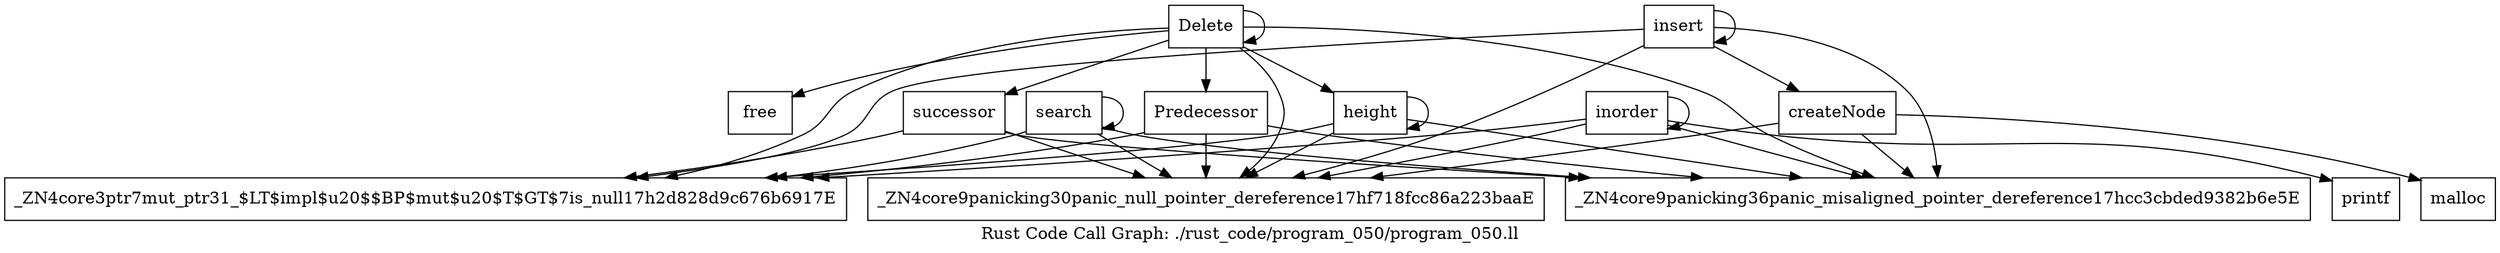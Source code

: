 digraph "Rust Code Call Graph: ./rust_code/program_050/program_050.ll" {
	label="Rust Code Call Graph: ./rust_code/program_050/program_050.ll";

	Node0x55a662fcf080 [shape=record,label="{_ZN4core3ptr7mut_ptr31_$LT$impl$u20$$BP$mut$u20$T$GT$7is_null17h2d828d9c676b6917E}"];
	Node0x55a662fd1e60 [shape=record,label="{createNode}"];
	Node0x55a662fd1e60 -> Node0x55a662fd6920;
	Node0x55a662fd1e60 -> Node0x55a662fda7f0;
	Node0x55a662fd1e60 -> Node0x55a662fdca00;
	Node0x55a662fe1e30 [shape=record,label="{inorder}"];
	Node0x55a662fe1e30 -> Node0x55a662fcf080;
	Node0x55a662fe1e30 -> Node0x55a662fda7f0;
	Node0x55a662fe1e30 -> Node0x55a662fe1e30;
	Node0x55a662fe1e30 -> Node0x55a662fdca00;
	Node0x55a662fe1e30 -> Node0x55a662fb9da0;
	Node0x55a662fdf990 [shape=record,label="{insert}"];
	Node0x55a662fdf990 -> Node0x55a662fcf080;
	Node0x55a662fdf990 -> Node0x55a662fd1e60;
	Node0x55a662fdf990 -> Node0x55a662fda7f0;
	Node0x55a662fdf990 -> Node0x55a662fdca00;
	Node0x55a662fdf990 -> Node0x55a662fdf990;
	Node0x55a662fe9080 [shape=record,label="{successor}"];
	Node0x55a662fe9080 -> Node0x55a662fcf080;
	Node0x55a662fe9080 -> Node0x55a662fda7f0;
	Node0x55a662fe9080 -> Node0x55a662fdca00;
	Node0x55a662fe37b0 [shape=record,label="{search}"];
	Node0x55a662fe37b0 -> Node0x55a662fcf080;
	Node0x55a662fe37b0 -> Node0x55a662fda7f0;
	Node0x55a662fe37b0 -> Node0x55a662fdca00;
	Node0x55a662fe37b0 -> Node0x55a662fe37b0;
	Node0x55a662fe5f30 [shape=record,label="{height}"];
	Node0x55a662fe5f30 -> Node0x55a662fcf080;
	Node0x55a662fe5f30 -> Node0x55a662fda7f0;
	Node0x55a662fe5f30 -> Node0x55a662fe5f30;
	Node0x55a662fe5f30 -> Node0x55a662fdca00;
	Node0x55a662fe7700 [shape=record,label="{Predecessor}"];
	Node0x55a662fe7700 -> Node0x55a662fcf080;
	Node0x55a662fe7700 -> Node0x55a662fda7f0;
	Node0x55a662fe7700 -> Node0x55a662fdca00;
	Node0x55a662feab50 [shape=record,label="{Delete}"];
	Node0x55a662feab50 -> Node0x55a662fcf080;
	Node0x55a662feab50 -> Node0x55a662fda7f0;
	Node0x55a662feab50 -> Node0x55a662fdca00;
	Node0x55a662feab50 -> Node0x55a662fec070;
	Node0x55a662feab50 -> Node0x55a662feab50;
	Node0x55a662feab50 -> Node0x55a662fe7700;
	Node0x55a662feab50 -> Node0x55a662fe9080;
	Node0x55a662feab50 -> Node0x55a662fe5f30;
	Node0x55a662fd6920 [shape=record,label="{malloc}"];
	Node0x55a662fda7f0 [shape=record,label="{_ZN4core9panicking36panic_misaligned_pointer_dereference17hcc3cbded9382b6e5E}"];
	Node0x55a662fdca00 [shape=record,label="{_ZN4core9panicking30panic_null_pointer_dereference17hf718fcc86a223baaE}"];
	Node0x55a662fb9da0 [shape=record,label="{printf}"];
	Node0x55a662fec070 [shape=record,label="{free}"];
}

